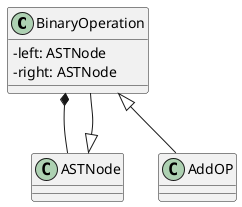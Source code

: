 @startuml
skinparam classAttributeIconSize 0
skinparam groupInheritance 3

BinaryOperation *-- ASTNode
class BinaryOperation {
  -left: ASTNode
  -right: ASTNode
}
BinaryOperation <|-- AddOP
ASTNode <|-- BinaryOperation

@enduml

